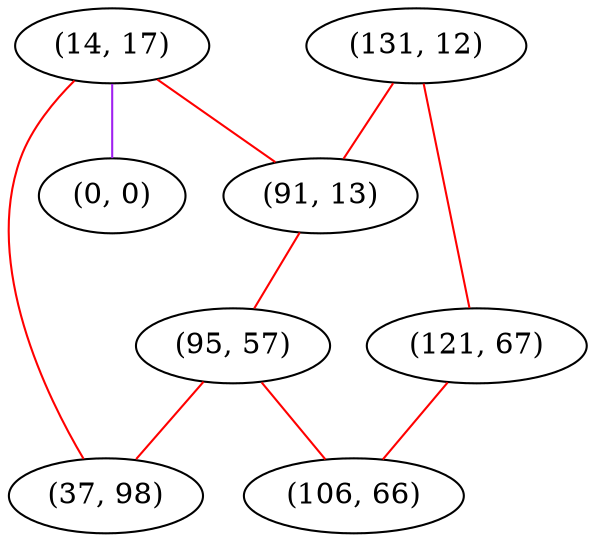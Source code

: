 graph "" {
"(14, 17)";
"(0, 0)";
"(131, 12)";
"(91, 13)";
"(95, 57)";
"(121, 67)";
"(37, 98)";
"(106, 66)";
"(14, 17)" -- "(0, 0)"  [color=purple, key=0, weight=4];
"(14, 17)" -- "(37, 98)"  [color=red, key=0, weight=1];
"(14, 17)" -- "(91, 13)"  [color=red, key=0, weight=1];
"(131, 12)" -- "(121, 67)"  [color=red, key=0, weight=1];
"(131, 12)" -- "(91, 13)"  [color=red, key=0, weight=1];
"(91, 13)" -- "(95, 57)"  [color=red, key=0, weight=1];
"(95, 57)" -- "(106, 66)"  [color=red, key=0, weight=1];
"(95, 57)" -- "(37, 98)"  [color=red, key=0, weight=1];
"(121, 67)" -- "(106, 66)"  [color=red, key=0, weight=1];
}
